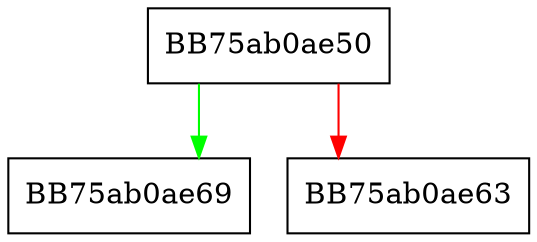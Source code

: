 digraph ReadPEHeader {
  node [shape="box"];
  graph [splines=ortho];
  BB75ab0ae50 -> BB75ab0ae69 [color="green"];
  BB75ab0ae50 -> BB75ab0ae63 [color="red"];
}